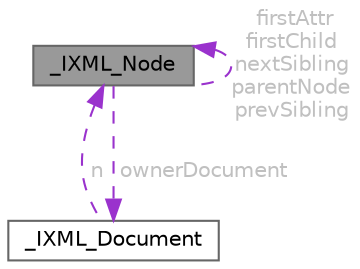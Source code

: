 digraph "_IXML_Node"
{
 // LATEX_PDF_SIZE
  bgcolor="transparent";
  edge [fontname=Helvetica,fontsize=10,labelfontname=Helvetica,labelfontsize=10];
  node [fontname=Helvetica,fontsize=10,shape=box,height=0.2,width=0.4];
  Node1 [id="Node000001",label="_IXML_Node",height=0.2,width=0.4,color="gray40", fillcolor="grey60", style="filled", fontcolor="black",tooltip="Data structure common to all types of nodes."];
  Node1 -> Node1 [id="edge1_Node000001_Node000001",dir="back",color="darkorchid3",style="dashed",tooltip=" ",label=" firstAttr\nfirstChild\nnextSibling\nparentNode\nprevSibling",fontcolor="grey" ];
  Node2 -> Node1 [id="edge2_Node000001_Node000002",dir="back",color="darkorchid3",style="dashed",tooltip=" ",label=" ownerDocument",fontcolor="grey" ];
  Node2 [id="Node000002",label="_IXML_Document",height=0.2,width=0.4,color="gray40", fillcolor="white", style="filled",URL="$struct__IXML__Document.html",tooltip="Data structure representing the DOM Document."];
  Node1 -> Node2 [id="edge3_Node000002_Node000001",dir="back",color="darkorchid3",style="dashed",tooltip=" ",label=" n",fontcolor="grey" ];
}
